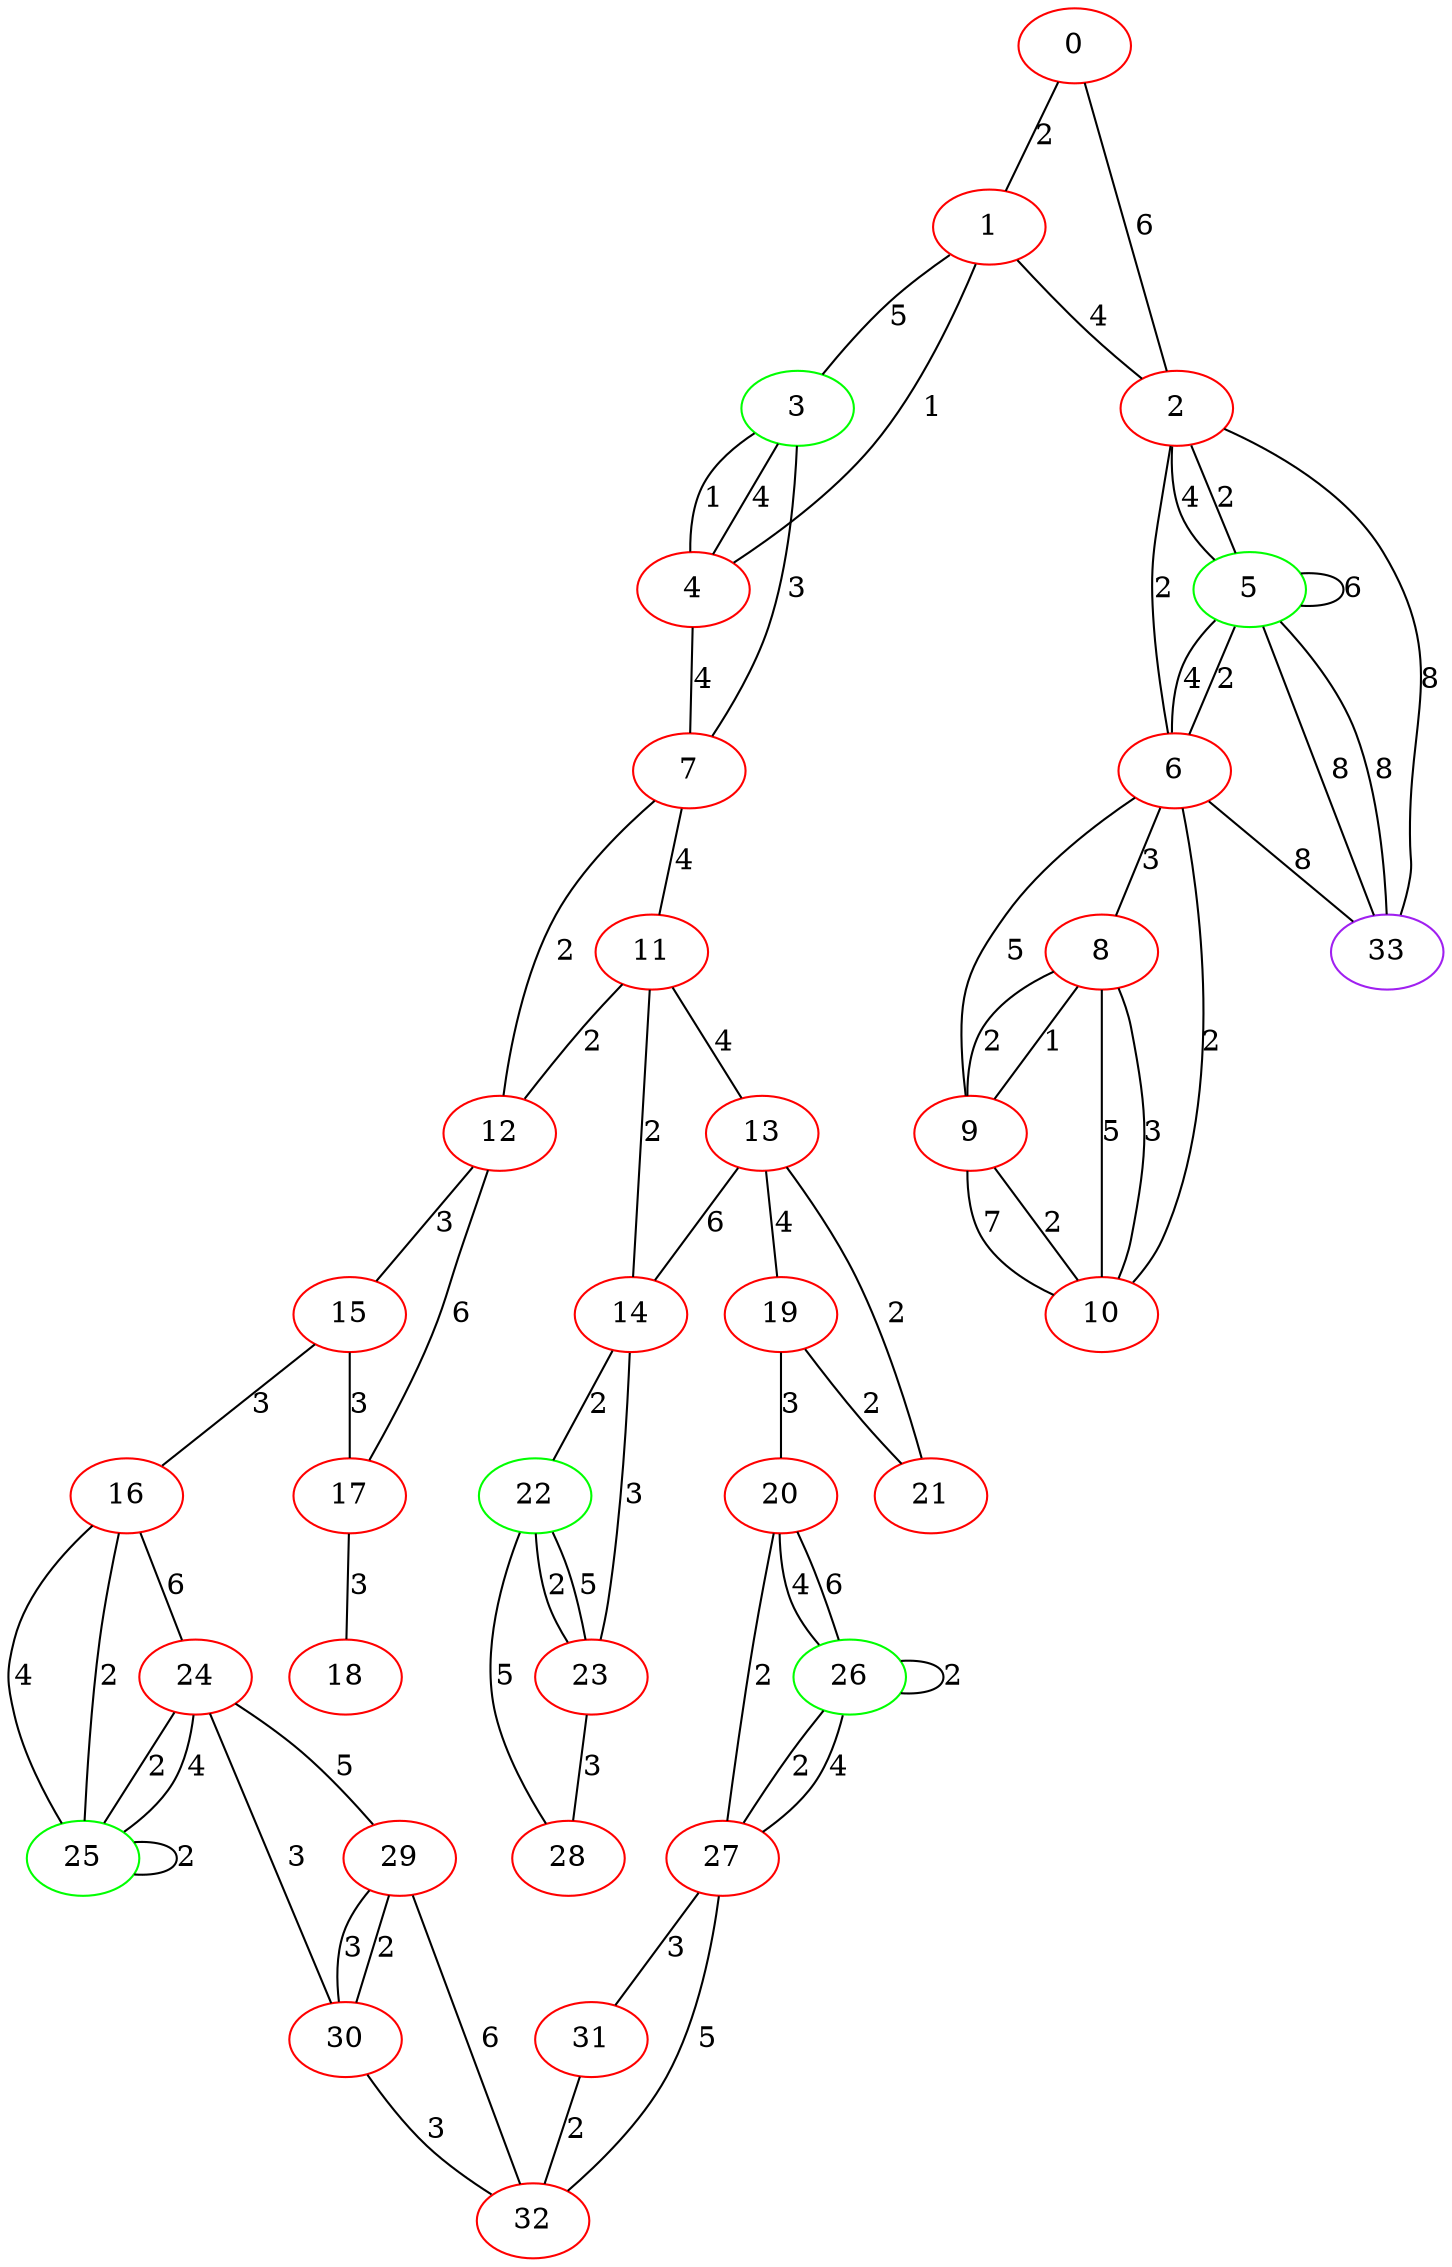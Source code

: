 graph "" {
0 [color=red, weight=1];
1 [color=red, weight=1];
2 [color=red, weight=1];
3 [color=green, weight=2];
4 [color=red, weight=1];
5 [color=green, weight=2];
6 [color=red, weight=1];
7 [color=red, weight=1];
8 [color=red, weight=1];
9 [color=red, weight=1];
10 [color=red, weight=1];
11 [color=red, weight=1];
12 [color=red, weight=1];
13 [color=red, weight=1];
14 [color=red, weight=1];
15 [color=red, weight=1];
16 [color=red, weight=1];
17 [color=red, weight=1];
18 [color=red, weight=1];
19 [color=red, weight=1];
20 [color=red, weight=1];
21 [color=red, weight=1];
22 [color=green, weight=2];
23 [color=red, weight=1];
24 [color=red, weight=1];
25 [color=green, weight=2];
26 [color=green, weight=2];
27 [color=red, weight=1];
28 [color=red, weight=1];
29 [color=red, weight=1];
30 [color=red, weight=1];
31 [color=red, weight=1];
32 [color=red, weight=1];
33 [color=purple, weight=4];
0 -- 1  [key=0, label=2];
0 -- 2  [key=0, label=6];
1 -- 2  [key=0, label=4];
1 -- 3  [key=0, label=5];
1 -- 4  [key=0, label=1];
2 -- 5  [key=0, label=2];
2 -- 5  [key=1, label=4];
2 -- 6  [key=0, label=2];
2 -- 33  [key=0, label=8];
3 -- 4  [key=0, label=1];
3 -- 4  [key=1, label=4];
3 -- 7  [key=0, label=3];
4 -- 7  [key=0, label=4];
5 -- 33  [key=0, label=8];
5 -- 33  [key=1, label=8];
5 -- 5  [key=0, label=6];
5 -- 6  [key=0, label=4];
5 -- 6  [key=1, label=2];
6 -- 33  [key=0, label=8];
6 -- 8  [key=0, label=3];
6 -- 9  [key=0, label=5];
6 -- 10  [key=0, label=2];
7 -- 11  [key=0, label=4];
7 -- 12  [key=0, label=2];
8 -- 9  [key=0, label=2];
8 -- 9  [key=1, label=1];
8 -- 10  [key=0, label=5];
8 -- 10  [key=1, label=3];
9 -- 10  [key=0, label=7];
9 -- 10  [key=1, label=2];
11 -- 12  [key=0, label=2];
11 -- 13  [key=0, label=4];
11 -- 14  [key=0, label=2];
12 -- 17  [key=0, label=6];
12 -- 15  [key=0, label=3];
13 -- 19  [key=0, label=4];
13 -- 21  [key=0, label=2];
13 -- 14  [key=0, label=6];
14 -- 22  [key=0, label=2];
14 -- 23  [key=0, label=3];
15 -- 16  [key=0, label=3];
15 -- 17  [key=0, label=3];
16 -- 24  [key=0, label=6];
16 -- 25  [key=0, label=4];
16 -- 25  [key=1, label=2];
17 -- 18  [key=0, label=3];
19 -- 20  [key=0, label=3];
19 -- 21  [key=0, label=2];
20 -- 26  [key=0, label=6];
20 -- 26  [key=1, label=4];
20 -- 27  [key=0, label=2];
22 -- 28  [key=0, label=5];
22 -- 23  [key=0, label=2];
22 -- 23  [key=1, label=5];
23 -- 28  [key=0, label=3];
24 -- 25  [key=0, label=2];
24 -- 25  [key=1, label=4];
24 -- 29  [key=0, label=5];
24 -- 30  [key=0, label=3];
25 -- 25  [key=0, label=2];
26 -- 26  [key=0, label=2];
26 -- 27  [key=0, label=4];
26 -- 27  [key=1, label=2];
27 -- 32  [key=0, label=5];
27 -- 31  [key=0, label=3];
29 -- 32  [key=0, label=6];
29 -- 30  [key=0, label=2];
29 -- 30  [key=1, label=3];
30 -- 32  [key=0, label=3];
31 -- 32  [key=0, label=2];
}
